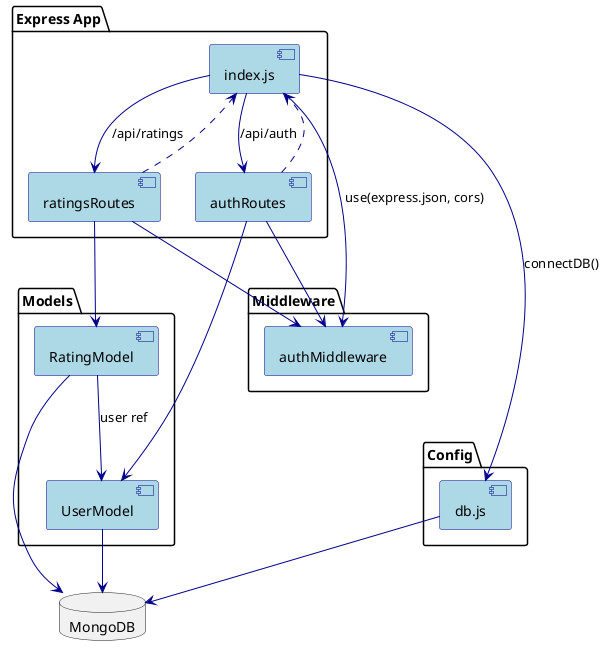 @startuml Backend-Komponentendiagramm

' Styling
skinparam componentStyle uml2
skinparam backgroundColor white
skinparam component {
    BackgroundColor LightBlue
    BorderColor DarkBlue
    ArrowColor DarkBlue
}

package "Express App" {
    [index.js] as MainApp
    [authRoutes] as AuthRoutes
    [ratingsRoutes] as RatingsRoutes
}

package "Middleware" {
    [authMiddleware] as AuthMiddleware
}

package "Models" {
    [UserModel] as UserModel
    [RatingModel] as RatingModel
}

package "Config" {
    [db.js] as DBConfig
}

database "MongoDB" as MongoDB

' Beziehungen
MainApp --> AuthRoutes : "/api/auth"
MainApp --> RatingsRoutes : "/api/ratings"
MainApp --> AuthMiddleware : "use(express.json, cors)"
MainApp --> DBConfig : "connectDB()"

AuthRoutes --> UserModel
AuthRoutes --> AuthMiddleware
AuthRoutes ..> MainApp

RatingsRoutes --> RatingModel
RatingsRoutes --> AuthMiddleware
RatingsRoutes ..> MainApp
RatingModel --> UserModel : "user ref"

DBConfig --> MongoDB
UserModel --> MongoDB
RatingModel --> MongoDB

@enduml 